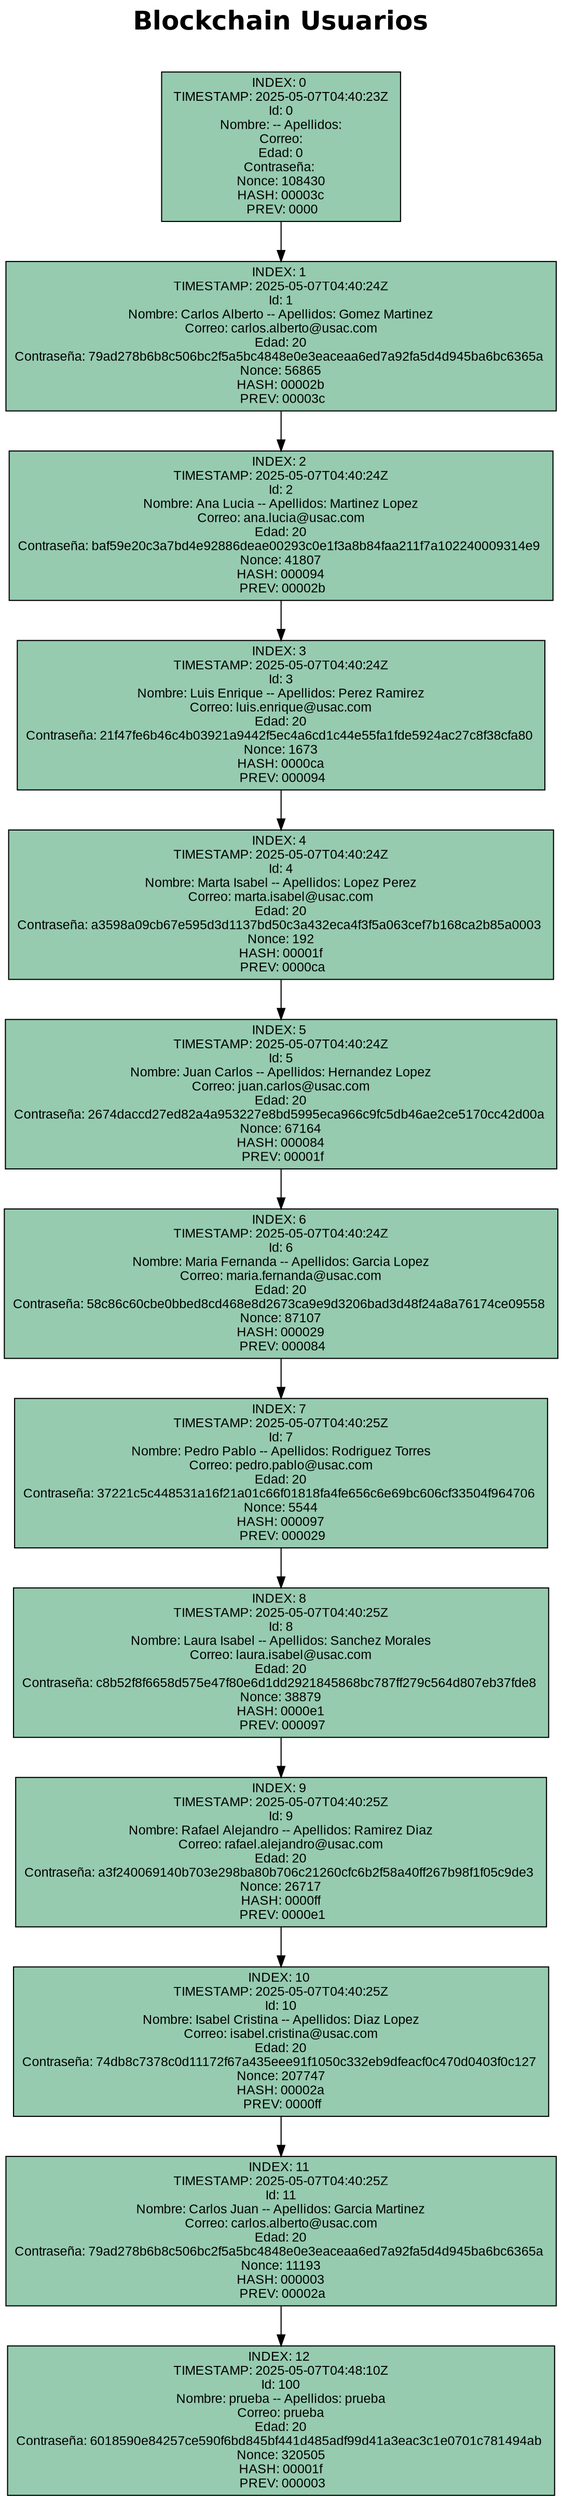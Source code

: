 digraph Blockchain {
    node [shape=record, style=filled, fontname="Arial"];
    label = "Blockchain Usuarios

";
    labelloc = "t";
    fontsize = 24;
    fontname = "Helvetica-Bold";
    Block0 [label="{ INDEX: 12 \n TIMESTAMP: 2025-05-07T04:48:10Z \n Id: 100 \n Nombre: prueba -- Apellidos: prueba \n Correo: prueba \n Edad: 20 \nContraseña: 6018590e84257ce590f6bd845bf441d485adf99d41a3eac3c1e0701c781494ab \n Nonce: 320505 \n HASH: 00001f \n PREV: 000003 }"      style="filled" fillcolor="#96cbb0" fontname="Arial" fontsize = 12];
    Block1 [label="{ INDEX: 11 \n TIMESTAMP: 2025-05-07T04:40:25Z \n Id: 11 \n Nombre: Carlos Juan -- Apellidos: Garcia Martinez \n Correo: carlos.alberto@usac.com \n Edad: 20 \nContraseña: 79ad278b6b8c506bc2f5a5bc4848e0e3eaceaa6ed7a92fa5d4d945ba6bc6365a \n Nonce: 11193 \n HASH: 000003 \n PREV: 00002a }"      style="filled" fillcolor="#96cbb0" fontname="Arial" fontsize = 12];
    Block1 -> Block0;
    Block2 [label="{ INDEX: 10 \n TIMESTAMP: 2025-05-07T04:40:25Z \n Id: 10 \n Nombre: Isabel Cristina -- Apellidos: Diaz Lopez \n Correo: isabel.cristina@usac.com \n Edad: 20 \nContraseña: 74db8c7378c0d11172f67a435eee91f1050c332eb9dfeacf0c470d0403f0c127 \n Nonce: 207747 \n HASH: 00002a \n PREV: 0000ff }"      style="filled" fillcolor="#96cbb0" fontname="Arial" fontsize = 12];
    Block2 -> Block1;
    Block3 [label="{ INDEX: 9 \n TIMESTAMP: 2025-05-07T04:40:25Z \n Id: 9 \n Nombre: Rafael Alejandro -- Apellidos: Ramirez Diaz \n Correo: rafael.alejandro@usac.com \n Edad: 20 \nContraseña: a3f240069140b703e298ba80b706c21260cfc6b2f58a40ff267b98f1f05c9de3 \n Nonce: 26717 \n HASH: 0000ff \n PREV: 0000e1 }"      style="filled" fillcolor="#96cbb0" fontname="Arial" fontsize = 12];
    Block3 -> Block2;
    Block4 [label="{ INDEX: 8 \n TIMESTAMP: 2025-05-07T04:40:25Z \n Id: 8 \n Nombre: Laura Isabel -- Apellidos: Sanchez Morales \n Correo: laura.isabel@usac.com \n Edad: 20 \nContraseña: c8b52f8f6658d575e47f80e6d1dd2921845868bc787ff279c564d807eb37fde8 \n Nonce: 38879 \n HASH: 0000e1 \n PREV: 000097 }"      style="filled" fillcolor="#96cbb0" fontname="Arial" fontsize = 12];
    Block4 -> Block3;
    Block5 [label="{ INDEX: 7 \n TIMESTAMP: 2025-05-07T04:40:25Z \n Id: 7 \n Nombre: Pedro Pablo -- Apellidos: Rodriguez Torres \n Correo: pedro.pablo@usac.com \n Edad: 20 \nContraseña: 37221c5c448531a16f21a01c66f01818fa4fe656c6e69bc606cf33504f964706 \n Nonce: 5544 \n HASH: 000097 \n PREV: 000029 }"      style="filled" fillcolor="#96cbb0" fontname="Arial" fontsize = 12];
    Block5 -> Block4;
    Block6 [label="{ INDEX: 6 \n TIMESTAMP: 2025-05-07T04:40:24Z \n Id: 6 \n Nombre: Maria Fernanda -- Apellidos: Garcia Lopez \n Correo: maria.fernanda@usac.com \n Edad: 20 \nContraseña: 58c86c60cbe0bbed8cd468e8d2673ca9e9d3206bad3d48f24a8a76174ce09558 \n Nonce: 87107 \n HASH: 000029 \n PREV: 000084 }"      style="filled" fillcolor="#96cbb0" fontname="Arial" fontsize = 12];
    Block6 -> Block5;
    Block7 [label="{ INDEX: 5 \n TIMESTAMP: 2025-05-07T04:40:24Z \n Id: 5 \n Nombre: Juan Carlos -- Apellidos: Hernandez Lopez \n Correo: juan.carlos@usac.com \n Edad: 20 \nContraseña: 2674daccd27ed82a4a953227e8bd5995eca966c9fc5db46ae2ce5170cc42d00a \n Nonce: 67164 \n HASH: 000084 \n PREV: 00001f }"      style="filled" fillcolor="#96cbb0" fontname="Arial" fontsize = 12];
    Block7 -> Block6;
    Block8 [label="{ INDEX: 4 \n TIMESTAMP: 2025-05-07T04:40:24Z \n Id: 4 \n Nombre: Marta Isabel -- Apellidos: Lopez Perez \n Correo: marta.isabel@usac.com \n Edad: 20 \nContraseña: a3598a09cb67e595d3d1137bd50c3a432eca4f3f5a063cef7b168ca2b85a0003 \n Nonce: 192 \n HASH: 00001f \n PREV: 0000ca }"      style="filled" fillcolor="#96cbb0" fontname="Arial" fontsize = 12];
    Block8 -> Block7;
    Block9 [label="{ INDEX: 3 \n TIMESTAMP: 2025-05-07T04:40:24Z \n Id: 3 \n Nombre: Luis Enrique -- Apellidos: Perez Ramirez \n Correo: luis.enrique@usac.com \n Edad: 20 \nContraseña: 21f47fe6b46c4b03921a9442f5ec4a6cd1c44e55fa1fde5924ac27c8f38cfa80 \n Nonce: 1673 \n HASH: 0000ca \n PREV: 000094 }"      style="filled" fillcolor="#96cbb0" fontname="Arial" fontsize = 12];
    Block9 -> Block8;
    Block10 [label="{ INDEX: 2 \n TIMESTAMP: 2025-05-07T04:40:24Z \n Id: 2 \n Nombre: Ana Lucia -- Apellidos: Martinez Lopez \n Correo: ana.lucia@usac.com \n Edad: 20 \nContraseña: baf59e20c3a7bd4e92886deae00293c0e1f3a8b84faa211f7a102240009314e9 \n Nonce: 41807 \n HASH: 000094 \n PREV: 00002b }"      style="filled" fillcolor="#96cbb0" fontname="Arial" fontsize = 12];
    Block10 -> Block9;
    Block11 [label="{ INDEX: 1 \n TIMESTAMP: 2025-05-07T04:40:24Z \n Id: 1 \n Nombre: Carlos Alberto -- Apellidos: Gomez Martinez \n Correo: carlos.alberto@usac.com \n Edad: 20 \nContraseña: 79ad278b6b8c506bc2f5a5bc4848e0e3eaceaa6ed7a92fa5d4d945ba6bc6365a \n Nonce: 56865 \n HASH: 00002b \n PREV: 00003c }"      style="filled" fillcolor="#96cbb0" fontname="Arial" fontsize = 12];
    Block11 -> Block10;
    Block12 [label="{ INDEX: 0 \n TIMESTAMP: 2025-05-07T04:40:23Z \n Id: 0 \n Nombre:  -- Apellidos:  \n Correo:  \n Edad: 0 \nContraseña:  \n Nonce: 108430 \n HASH: 00003c \n PREV: 0000 }"      style="filled" fillcolor="#96cbb0" fontname="Arial" fontsize = 12];
    Block12 -> Block11;
}
